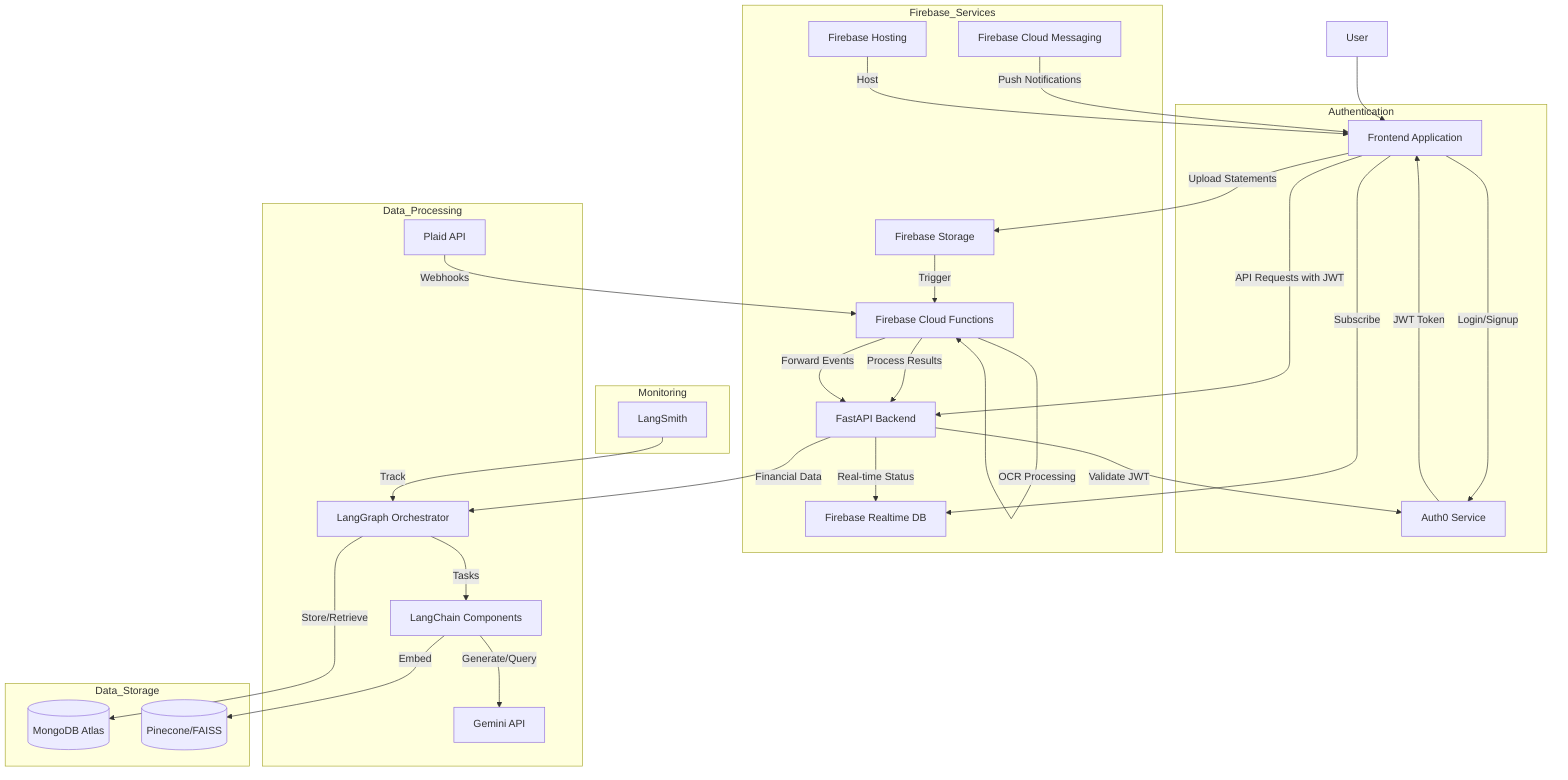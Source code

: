 flowchart TD
    User[User] --> FrontEnd[Frontend Application]
    
    subgraph Authentication
        Auth0[Auth0 Service]
        FrontEnd -- Login/Signup --> Auth0
        Auth0 -- JWT Token --> FrontEnd
    end
    
    FrontEnd -- API Requests with JWT --> FastAPI[FastAPI Backend]
    FastAPI -- Validate JWT --> Auth0
    
    subgraph Firebase_Services
        FCM[Firebase Cloud Messaging]
        FStorage[Firebase Storage]
        FFunctions[Firebase Cloud Functions]
        FHosting[Firebase Hosting]
        FRealtime[Firebase Realtime DB]
        
        FrontEnd -- Upload Statements --> FStorage
        FStorage -- Trigger --> FFunctions
        FFunctions -- OCR Processing --> FFunctions
        FFunctions -- Process Results --> FastAPI
        FCM -- Push Notifications --> FrontEnd
        FHosting -- Host --> FrontEnd
    end
    
    subgraph Data_Processing
        FastAPI -- Financial Data --> LangGraph[LangGraph Orchestrator]
        LangGraph -- Tasks --> LangChain[LangChain Components]
        LangChain -- Generate/Query --> Gemini[Gemini API]
        
        PlaidAPI[Plaid API] -- Webhooks --> FFunctions
        FFunctions -- Forward Events --> FastAPI
    end
    
    subgraph Data_Storage
        LangGraph -- Store/Retrieve --> MongoDB[(MongoDB Atlas)]
        LangChain -- Embed --> VectorDB[(Pinecone/FAISS)]
        
        FastAPI -- Real-time Status --> FRealtime
        FrontEnd -- Subscribe --> FRealtime
    end
    
    subgraph Monitoring
        LangSmith[LangSmith] -- Track --> LangGraph
    end